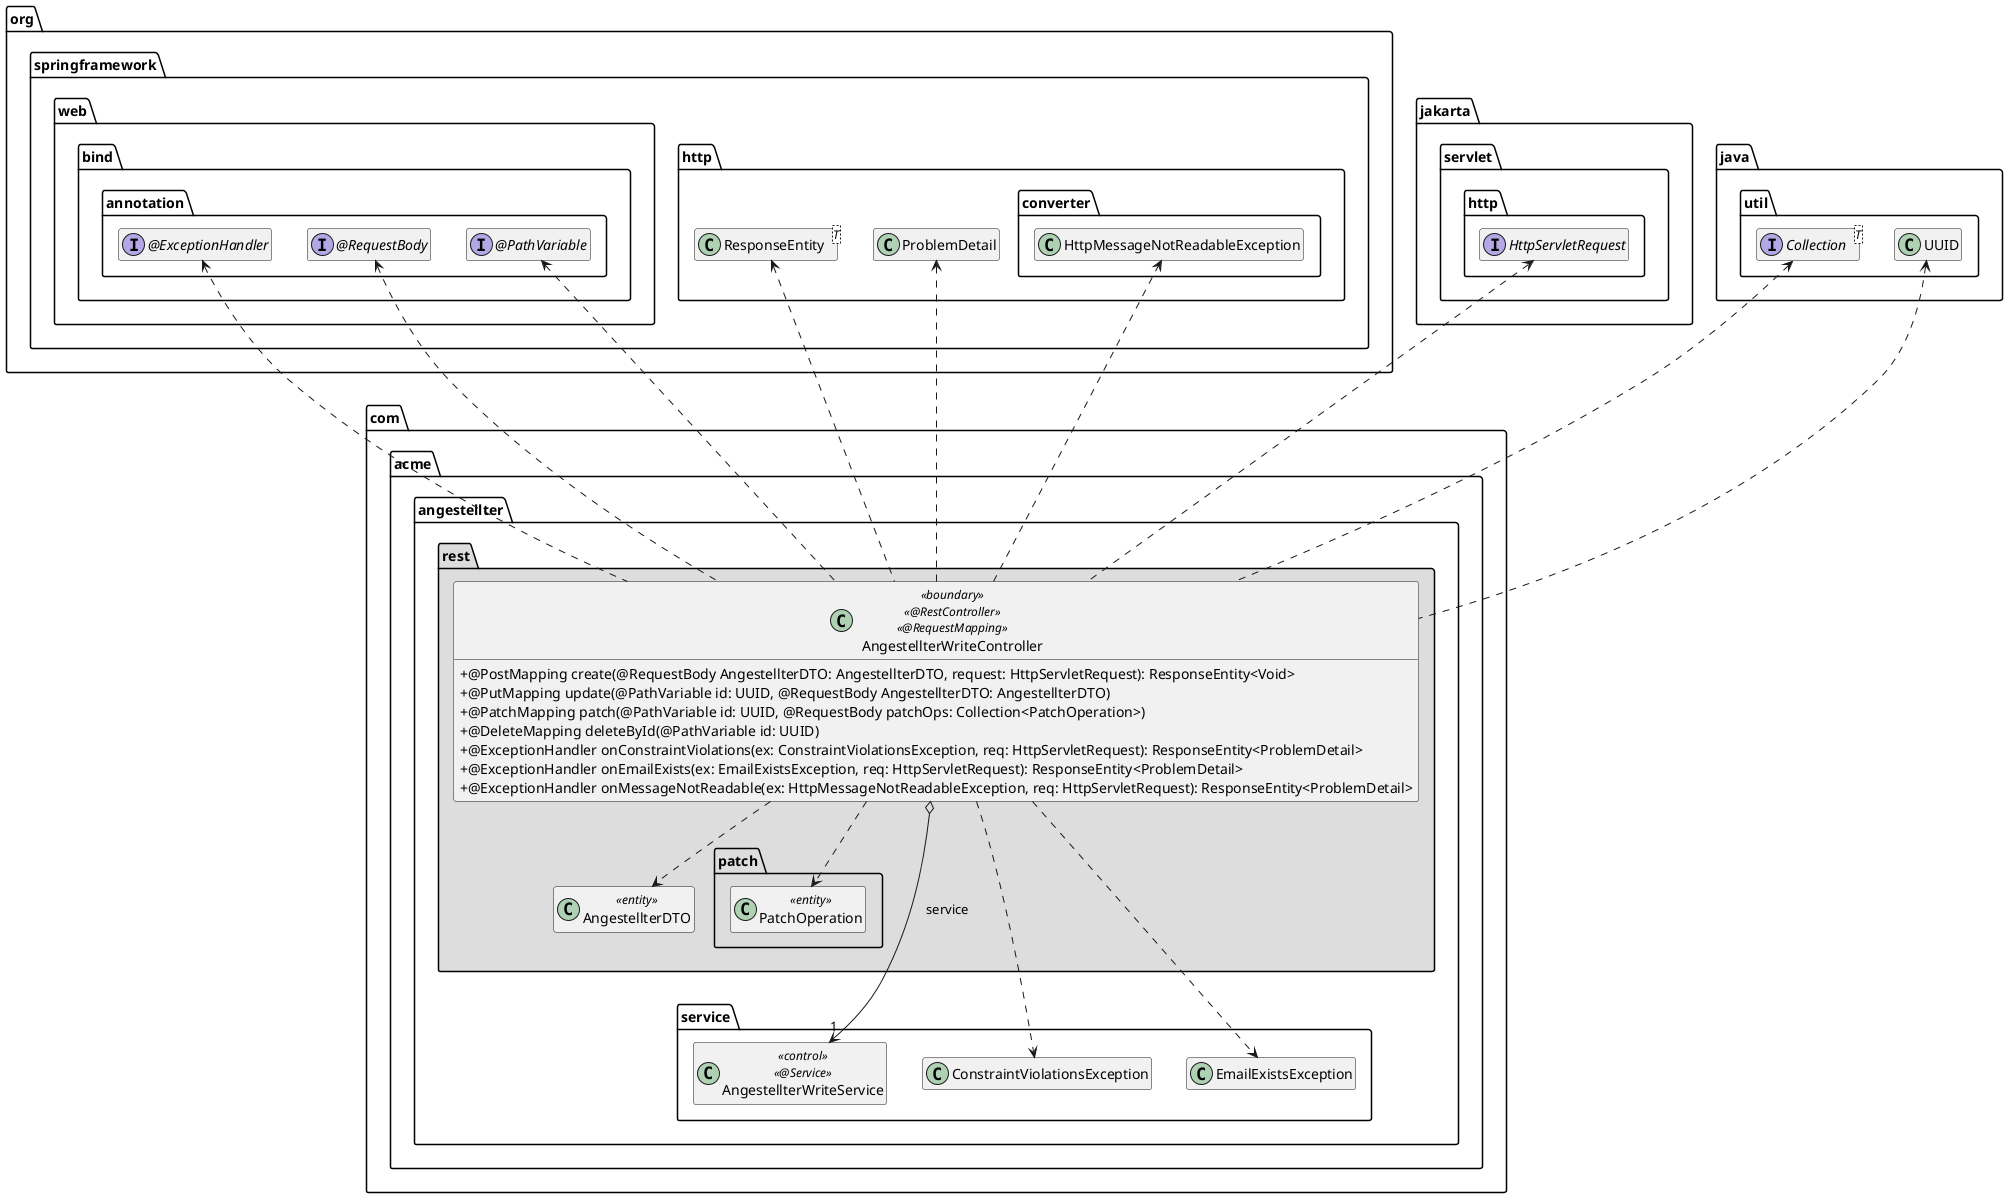 ' Copyright (C) 2019 - present Juergen Zimmermann, Hochschule Karlsruhe
'
' This program is free software: you can redistribute it and/or modify
' it under the terms of the GNU General Public License as published by
' the Free Software Foundation, either version 3 of the License, or
' (at your option) any later version.
'
' This program is distributed in the hope that it will be useful,
' but WITHOUT ANY WARRANTY; without even the implied warranty of
' MERCHANTABILITY or FITNESS FOR A PARTICULAR PURPOSE.  See the
' GNU General Public License for more details.
'
' You should have received a copy of the GNU General Public License
' along with this program.  If not, see <https://www.gnu.org/licenses/>.
@startuml AngestellterWriteController

skinparam classAttributeIconSize 0

package org.springframework {
    package web.bind.annotation {
        interface "@PathVariable" as PathVariable
        interface "@RequestBody" as RequestBody
        interface "@ExceptionHandler" as ExceptionHandler
    }

    package http {
        class ResponseEntity<T>
        class ProblemDetail

        package converter {
            class HttpMessageNotReadableException
        }

    }
}

package jakarta.servlet.http {
    interface HttpServletRequest
}

package java.util {
    interface Collection<T>
    class UUID
}

package com.acme.angestellter {
    package service {
        class AngestellterWriteService << control >> << @Service >>

        class ConstraintViolationsException
        class EmailExistsException
    }

    package rest #DDDDDD {
        package patch {
            class PatchOperation <<entity>>
        }

        class AngestellterDTO <<entity>>

        class AngestellterWriteController << boundary >> << @RestController >> << @RequestMapping >> {
            + @PostMapping create(@RequestBody AngestellterDTO: AngestellterDTO, request: HttpServletRequest): ResponseEntity<Void>
            + @PutMapping update(@PathVariable id: UUID, @RequestBody AngestellterDTO: AngestellterDTO)
            + @PatchMapping patch(@PathVariable id: UUID, @RequestBody patchOps: Collection<PatchOperation>)
            + @DeleteMapping deleteById(@PathVariable id: UUID)
            + @ExceptionHandler onConstraintViolations(ex: ConstraintViolationsException, req: HttpServletRequest): ResponseEntity<ProblemDetail>
            + @ExceptionHandler onEmailExists(ex: EmailExistsException, req: HttpServletRequest): ResponseEntity<ProblemDetail>
            + @ExceptionHandler onMessageNotReadable(ex: HttpMessageNotReadableException, req: HttpServletRequest): ResponseEntity<ProblemDetail>
        }

        AngestellterWriteController o-down-> "1" AngestellterWriteService : service
        AngestellterWriteController ..> AngestellterDTO
        AngestellterWriteController ..> ConstraintViolationsException
        AngestellterWriteController ..> EmailExistsException
        AngestellterWriteController ..> HttpMessageNotReadableException
        AngestellterWriteController ..> ProblemDetail
        AngestellterWriteController ..> PatchOperation

        AngestellterWriteController .up.> ResponseEntity
        AngestellterWriteController .up.> HttpServletRequest

        AngestellterWriteController .up.> PathVariable
        AngestellterWriteController .up.> RequestBody
        AngestellterWriteController .up.> ExceptionHandler

        AngestellterWriteController .up.> UUID
        AngestellterWriteController .up.> Collection

        PatchOperation .[hidden].> AngestellterWriteService
    }
}

hide empty members

@enduml
